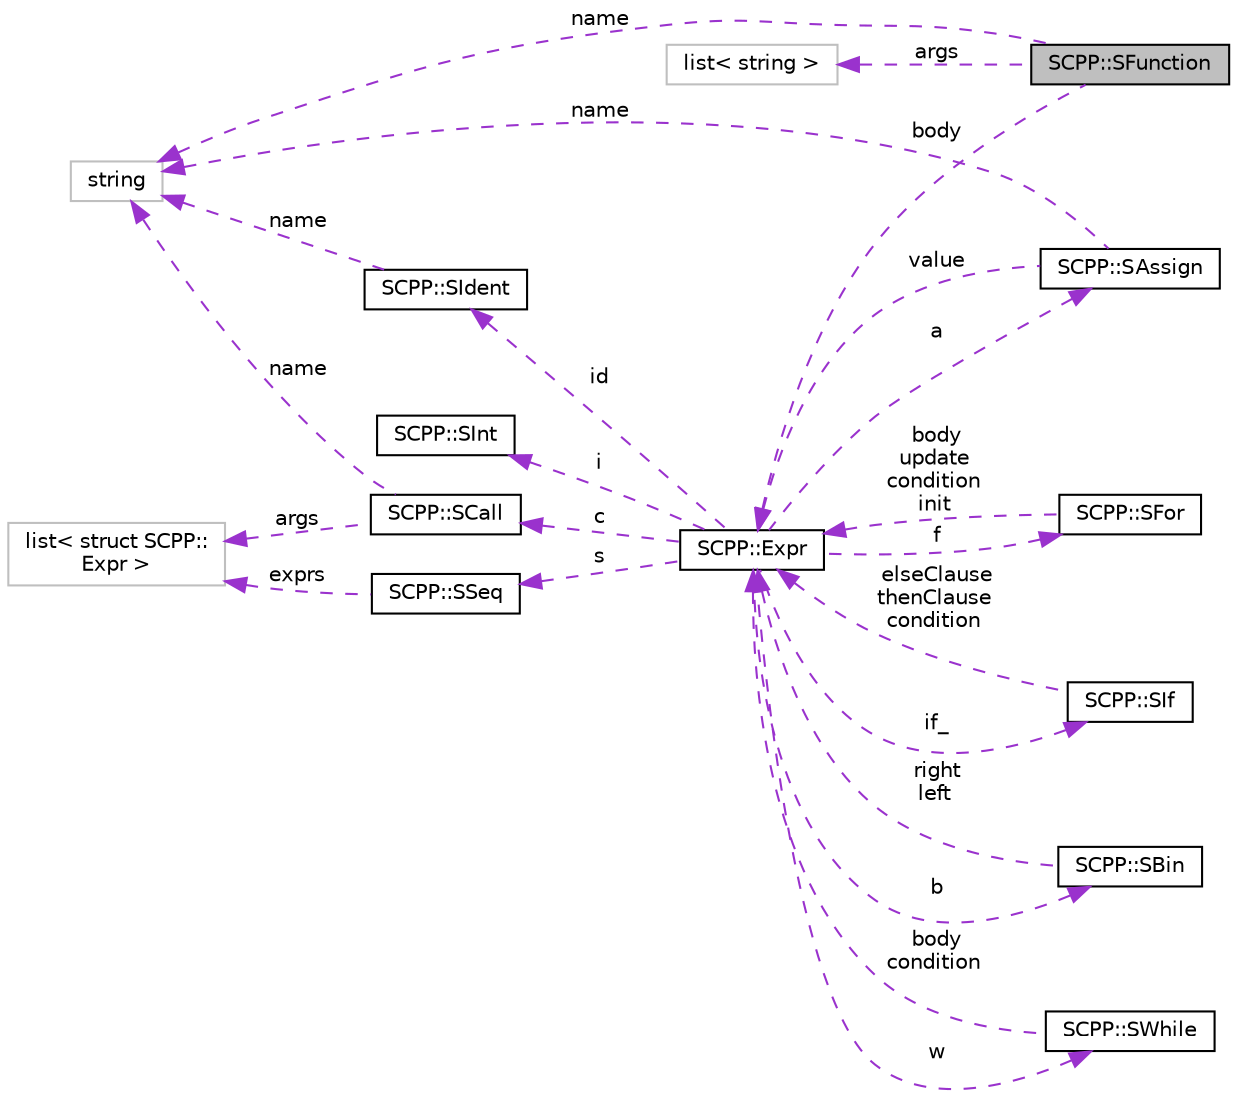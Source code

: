 digraph "SCPP::SFunction"
{
 // LATEX_PDF_SIZE
  edge [fontname="Helvetica",fontsize="10",labelfontname="Helvetica",labelfontsize="10"];
  node [fontname="Helvetica",fontsize="10",shape=record];
  rankdir="LR";
  Node1 [label="SCPP::SFunction",height=0.2,width=0.4,color="black", fillcolor="grey75", style="filled", fontcolor="black",tooltip=" "];
  Node2 -> Node1 [dir="back",color="darkorchid3",fontsize="10",style="dashed",label=" args" ,fontname="Helvetica"];
  Node2 [label="list\< string \>",height=0.2,width=0.4,color="grey75", fillcolor="white", style="filled",tooltip=" "];
  Node3 -> Node1 [dir="back",color="darkorchid3",fontsize="10",style="dashed",label=" name" ,fontname="Helvetica"];
  Node3 [label="string",height=0.2,width=0.4,color="grey75", fillcolor="white", style="filled",tooltip=" "];
  Node4 -> Node1 [dir="back",color="darkorchid3",fontsize="10",style="dashed",label=" body" ,fontname="Helvetica"];
  Node4 [label="SCPP::Expr",height=0.2,width=0.4,color="black", fillcolor="white", style="filled",URL="$structSCPP_1_1Expr.html",tooltip="式を表す構造体"];
  Node5 -> Node4 [dir="back",color="darkorchid3",fontsize="10",style="dashed",label=" f" ,fontname="Helvetica"];
  Node5 [label="SCPP::SFor",height=0.2,width=0.4,color="black", fillcolor="white", style="filled",URL="$structSCPP_1_1SFor.html",tooltip=" "];
  Node4 -> Node5 [dir="back",color="darkorchid3",fontsize="10",style="dashed",label=" body\nupdate\ncondition\ninit" ,fontname="Helvetica"];
  Node6 -> Node4 [dir="back",color="darkorchid3",fontsize="10",style="dashed",label=" if_" ,fontname="Helvetica"];
  Node6 [label="SCPP::SIf",height=0.2,width=0.4,color="black", fillcolor="white", style="filled",URL="$structSCPP_1_1SIf.html",tooltip=" "];
  Node4 -> Node6 [dir="back",color="darkorchid3",fontsize="10",style="dashed",label=" elseClause\nthenClause\ncondition" ,fontname="Helvetica"];
  Node7 -> Node4 [dir="back",color="darkorchid3",fontsize="10",style="dashed",label=" b" ,fontname="Helvetica"];
  Node7 [label="SCPP::SBin",height=0.2,width=0.4,color="black", fillcolor="white", style="filled",URL="$structSCPP_1_1SBin.html",tooltip=" "];
  Node4 -> Node7 [dir="back",color="darkorchid3",fontsize="10",style="dashed",label=" right\nleft" ,fontname="Helvetica"];
  Node8 -> Node4 [dir="back",color="darkorchid3",fontsize="10",style="dashed",label=" id" ,fontname="Helvetica"];
  Node8 [label="SCPP::SIdent",height=0.2,width=0.4,color="black", fillcolor="white", style="filled",URL="$structSCPP_1_1SIdent.html",tooltip=" "];
  Node3 -> Node8 [dir="back",color="darkorchid3",fontsize="10",style="dashed",label=" name" ,fontname="Helvetica"];
  Node9 -> Node4 [dir="back",color="darkorchid3",fontsize="10",style="dashed",label=" w" ,fontname="Helvetica"];
  Node9 [label="SCPP::SWhile",height=0.2,width=0.4,color="black", fillcolor="white", style="filled",URL="$structSCPP_1_1SWhile.html",tooltip=" "];
  Node4 -> Node9 [dir="back",color="darkorchid3",fontsize="10",style="dashed",label=" body\ncondition" ,fontname="Helvetica"];
  Node10 -> Node4 [dir="back",color="darkorchid3",fontsize="10",style="dashed",label=" s" ,fontname="Helvetica"];
  Node10 [label="SCPP::SSeq",height=0.2,width=0.4,color="black", fillcolor="white", style="filled",URL="$structSCPP_1_1SSeq.html",tooltip=" "];
  Node11 -> Node10 [dir="back",color="darkorchid3",fontsize="10",style="dashed",label=" exprs" ,fontname="Helvetica"];
  Node11 [label="list\< struct SCPP::\lExpr \>",height=0.2,width=0.4,color="grey75", fillcolor="white", style="filled",tooltip=" "];
  Node12 -> Node4 [dir="back",color="darkorchid3",fontsize="10",style="dashed",label=" i" ,fontname="Helvetica"];
  Node12 [label="SCPP::SInt",height=0.2,width=0.4,color="black", fillcolor="white", style="filled",URL="$structSCPP_1_1SInt.html",tooltip=" "];
  Node13 -> Node4 [dir="back",color="darkorchid3",fontsize="10",style="dashed",label=" a" ,fontname="Helvetica"];
  Node13 [label="SCPP::SAssign",height=0.2,width=0.4,color="black", fillcolor="white", style="filled",URL="$structSCPP_1_1SAssign.html",tooltip=" "];
  Node3 -> Node13 [dir="back",color="darkorchid3",fontsize="10",style="dashed",label=" name" ,fontname="Helvetica"];
  Node4 -> Node13 [dir="back",color="darkorchid3",fontsize="10",style="dashed",label=" value" ,fontname="Helvetica"];
  Node14 -> Node4 [dir="back",color="darkorchid3",fontsize="10",style="dashed",label=" c" ,fontname="Helvetica"];
  Node14 [label="SCPP::SCall",height=0.2,width=0.4,color="black", fillcolor="white", style="filled",URL="$structSCPP_1_1SCall.html",tooltip=" "];
  Node11 -> Node14 [dir="back",color="darkorchid3",fontsize="10",style="dashed",label=" args" ,fontname="Helvetica"];
  Node3 -> Node14 [dir="back",color="darkorchid3",fontsize="10",style="dashed",label=" name" ,fontname="Helvetica"];
}
